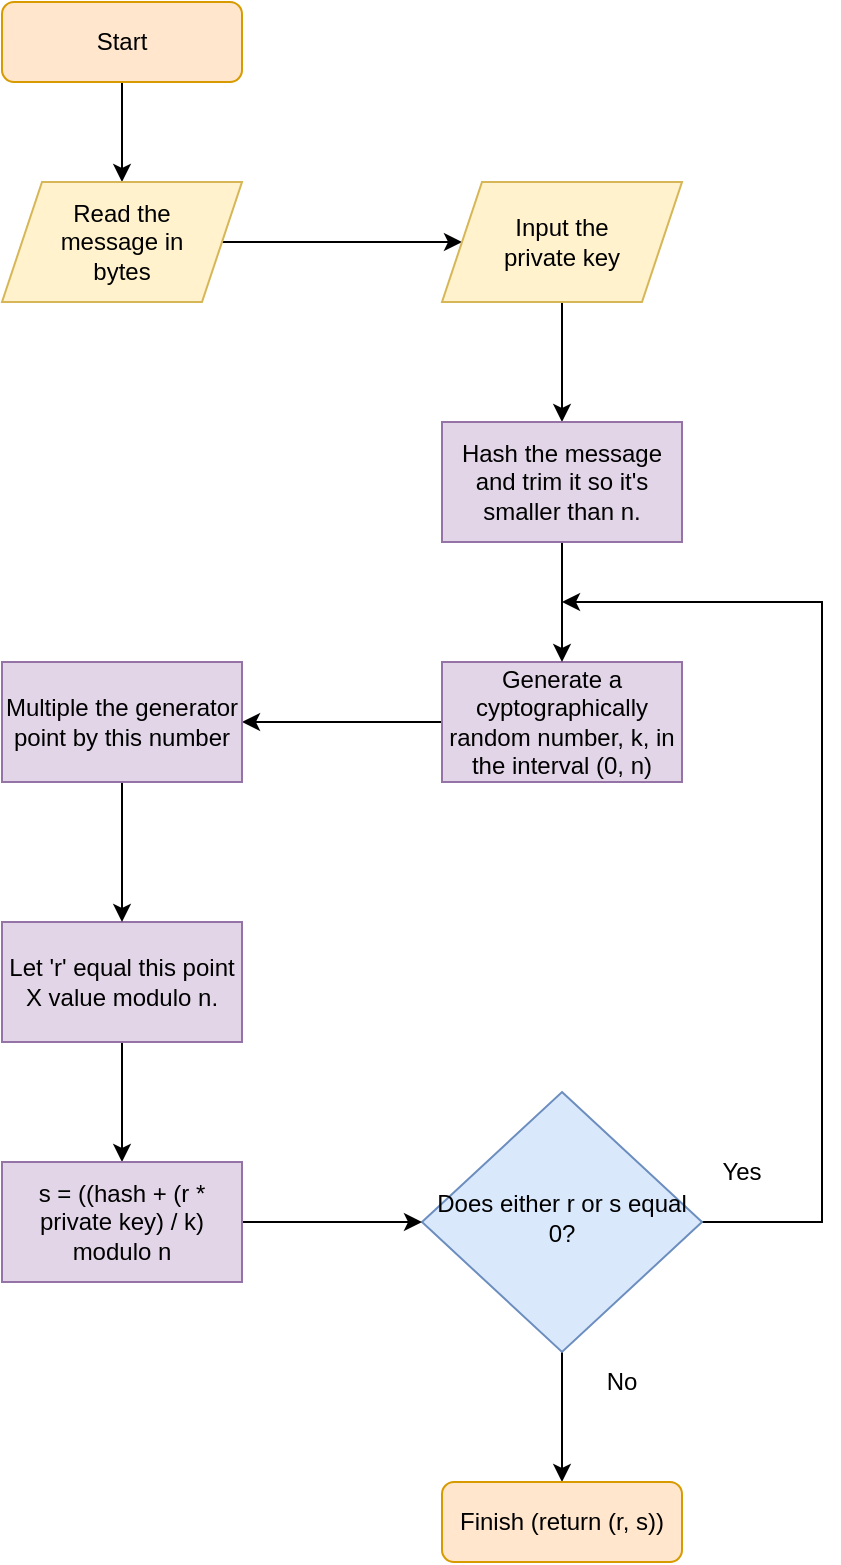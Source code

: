 <mxfile version="22.0.4" type="device">
  <diagram id="C5RBs43oDa-KdzZeNtuy" name="Page-1">
    <mxGraphModel dx="1914" dy="2180" grid="1" gridSize="10" guides="1" tooltips="1" connect="1" arrows="1" fold="1" page="1" pageScale="1" pageWidth="827" pageHeight="1169" math="0" shadow="0">
      <root>
        <mxCell id="WIyWlLk6GJQsqaUBKTNV-0" />
        <mxCell id="WIyWlLk6GJQsqaUBKTNV-1" parent="WIyWlLk6GJQsqaUBKTNV-0" />
        <mxCell id="_8kdTxKFi_gOA1p6TlNp-8" style="edgeStyle=orthogonalEdgeStyle;rounded=0;orthogonalLoop=1;jettySize=auto;html=1;entryX=0.5;entryY=0;entryDx=0;entryDy=0;" edge="1" parent="WIyWlLk6GJQsqaUBKTNV-1" source="WIyWlLk6GJQsqaUBKTNV-3" target="_8kdTxKFi_gOA1p6TlNp-0">
          <mxGeometry relative="1" as="geometry" />
        </mxCell>
        <mxCell id="WIyWlLk6GJQsqaUBKTNV-3" value="Start" style="rounded=1;whiteSpace=wrap;html=1;fontSize=12;glass=0;strokeWidth=1;shadow=0;fillColor=#ffe6cc;strokeColor=#d79b00;" parent="WIyWlLk6GJQsqaUBKTNV-1" vertex="1">
          <mxGeometry x="160" y="-10" width="120" height="40" as="geometry" />
        </mxCell>
        <mxCell id="_8kdTxKFi_gOA1p6TlNp-30" style="edgeStyle=orthogonalEdgeStyle;rounded=0;orthogonalLoop=1;jettySize=auto;html=1;entryX=0.5;entryY=0;entryDx=0;entryDy=0;" edge="1" parent="WIyWlLk6GJQsqaUBKTNV-1" source="WIyWlLk6GJQsqaUBKTNV-6" target="BqK-K7UJXPuj0kD6KoVM-29">
          <mxGeometry relative="1" as="geometry" />
        </mxCell>
        <mxCell id="_8kdTxKFi_gOA1p6TlNp-37" style="edgeStyle=orthogonalEdgeStyle;rounded=0;orthogonalLoop=1;jettySize=auto;html=1;" edge="1" parent="WIyWlLk6GJQsqaUBKTNV-1" source="WIyWlLk6GJQsqaUBKTNV-6">
          <mxGeometry relative="1" as="geometry">
            <mxPoint x="440" y="290" as="targetPoint" />
            <Array as="points">
              <mxPoint x="570" y="600" />
              <mxPoint x="570" y="290" />
            </Array>
          </mxGeometry>
        </mxCell>
        <mxCell id="WIyWlLk6GJQsqaUBKTNV-6" value="Does either r or s equal 0?" style="rhombus;whiteSpace=wrap;html=1;shadow=0;fontFamily=Helvetica;fontSize=12;align=center;strokeWidth=1;spacing=6;spacingTop=-4;fillColor=#dae8fc;strokeColor=#6c8ebf;" parent="WIyWlLk6GJQsqaUBKTNV-1" vertex="1">
          <mxGeometry x="370" y="535" width="140" height="130" as="geometry" />
        </mxCell>
        <mxCell id="_8kdTxKFi_gOA1p6TlNp-15" style="edgeStyle=orthogonalEdgeStyle;rounded=0;orthogonalLoop=1;jettySize=auto;html=1;entryX=0.5;entryY=0;entryDx=0;entryDy=0;" edge="1" parent="WIyWlLk6GJQsqaUBKTNV-1" source="BqK-K7UJXPuj0kD6KoVM-3" target="_8kdTxKFi_gOA1p6TlNp-7">
          <mxGeometry relative="1" as="geometry" />
        </mxCell>
        <mxCell id="BqK-K7UJXPuj0kD6KoVM-3" value="Let &#39;r&#39; equal this point X value modulo n." style="rounded=0;whiteSpace=wrap;html=1;fillColor=#e1d5e7;strokeColor=#9673a6;" parent="WIyWlLk6GJQsqaUBKTNV-1" vertex="1">
          <mxGeometry x="160" y="450" width="120" height="60" as="geometry" />
        </mxCell>
        <mxCell id="BqK-K7UJXPuj0kD6KoVM-29" value="Finish (return (r, s))" style="rounded=1;whiteSpace=wrap;html=1;fontSize=12;glass=0;strokeWidth=1;shadow=0;fillColor=#ffe6cc;strokeColor=#d79b00;" parent="WIyWlLk6GJQsqaUBKTNV-1" vertex="1">
          <mxGeometry x="380" y="730" width="120" height="40" as="geometry" />
        </mxCell>
        <mxCell id="_8kdTxKFi_gOA1p6TlNp-22" style="edgeStyle=orthogonalEdgeStyle;rounded=0;orthogonalLoop=1;jettySize=auto;html=1;entryX=0;entryY=0.5;entryDx=0;entryDy=0;" edge="1" parent="WIyWlLk6GJQsqaUBKTNV-1" source="_8kdTxKFi_gOA1p6TlNp-0" target="_8kdTxKFi_gOA1p6TlNp-1">
          <mxGeometry relative="1" as="geometry" />
        </mxCell>
        <mxCell id="_8kdTxKFi_gOA1p6TlNp-0" value="&lt;div&gt;Read the&lt;/div&gt;&lt;div&gt;message in&lt;/div&gt;&lt;div&gt;bytes&lt;/div&gt;" style="shape=parallelogram;perimeter=parallelogramPerimeter;whiteSpace=wrap;html=1;fixedSize=1;fillColor=#fff2cc;strokeColor=#d6b656;" vertex="1" parent="WIyWlLk6GJQsqaUBKTNV-1">
          <mxGeometry x="160" y="80" width="120" height="60" as="geometry" />
        </mxCell>
        <mxCell id="_8kdTxKFi_gOA1p6TlNp-35" style="edgeStyle=orthogonalEdgeStyle;rounded=0;orthogonalLoop=1;jettySize=auto;html=1;entryX=0.5;entryY=0;entryDx=0;entryDy=0;" edge="1" parent="WIyWlLk6GJQsqaUBKTNV-1" source="_8kdTxKFi_gOA1p6TlNp-1" target="_8kdTxKFi_gOA1p6TlNp-34">
          <mxGeometry relative="1" as="geometry" />
        </mxCell>
        <mxCell id="_8kdTxKFi_gOA1p6TlNp-1" value="&lt;div&gt;Input the&lt;/div&gt;&lt;div&gt;private key&lt;br&gt;&lt;/div&gt;" style="shape=parallelogram;perimeter=parallelogramPerimeter;whiteSpace=wrap;html=1;fixedSize=1;fillColor=#fff2cc;strokeColor=#d6b656;" vertex="1" parent="WIyWlLk6GJQsqaUBKTNV-1">
          <mxGeometry x="380" y="80" width="120" height="60" as="geometry" />
        </mxCell>
        <mxCell id="_8kdTxKFi_gOA1p6TlNp-26" style="edgeStyle=orthogonalEdgeStyle;rounded=0;orthogonalLoop=1;jettySize=auto;html=1;entryX=1;entryY=0.5;entryDx=0;entryDy=0;" edge="1" parent="WIyWlLk6GJQsqaUBKTNV-1" source="_8kdTxKFi_gOA1p6TlNp-3" target="_8kdTxKFi_gOA1p6TlNp-5">
          <mxGeometry relative="1" as="geometry" />
        </mxCell>
        <mxCell id="_8kdTxKFi_gOA1p6TlNp-3" value="Generate a cyptographically random number, k, in the interval (0, n)" style="rounded=0;whiteSpace=wrap;html=1;fillColor=#e1d5e7;strokeColor=#9673a6;" vertex="1" parent="WIyWlLk6GJQsqaUBKTNV-1">
          <mxGeometry x="380" y="320" width="120" height="60" as="geometry" />
        </mxCell>
        <mxCell id="_8kdTxKFi_gOA1p6TlNp-14" style="edgeStyle=orthogonalEdgeStyle;rounded=0;orthogonalLoop=1;jettySize=auto;html=1;entryX=0.5;entryY=0;entryDx=0;entryDy=0;" edge="1" parent="WIyWlLk6GJQsqaUBKTNV-1" source="_8kdTxKFi_gOA1p6TlNp-5" target="BqK-K7UJXPuj0kD6KoVM-3">
          <mxGeometry relative="1" as="geometry" />
        </mxCell>
        <mxCell id="_8kdTxKFi_gOA1p6TlNp-5" value="Multiple the generator point by this number" style="rounded=0;whiteSpace=wrap;html=1;fillColor=#e1d5e7;strokeColor=#9673a6;" vertex="1" parent="WIyWlLk6GJQsqaUBKTNV-1">
          <mxGeometry x="160" y="320" width="120" height="60" as="geometry" />
        </mxCell>
        <mxCell id="_8kdTxKFi_gOA1p6TlNp-27" style="edgeStyle=orthogonalEdgeStyle;rounded=0;orthogonalLoop=1;jettySize=auto;html=1;entryX=0;entryY=0.5;entryDx=0;entryDy=0;" edge="1" parent="WIyWlLk6GJQsqaUBKTNV-1" source="_8kdTxKFi_gOA1p6TlNp-7" target="WIyWlLk6GJQsqaUBKTNV-6">
          <mxGeometry relative="1" as="geometry" />
        </mxCell>
        <mxCell id="_8kdTxKFi_gOA1p6TlNp-7" value="s = ((hash + (r * private key) / k) modulo n" style="rounded=0;whiteSpace=wrap;html=1;fillColor=#e1d5e7;strokeColor=#9673a6;" vertex="1" parent="WIyWlLk6GJQsqaUBKTNV-1">
          <mxGeometry x="160" y="570" width="120" height="60" as="geometry" />
        </mxCell>
        <mxCell id="_8kdTxKFi_gOA1p6TlNp-36" style="edgeStyle=orthogonalEdgeStyle;rounded=0;orthogonalLoop=1;jettySize=auto;html=1;entryX=0.5;entryY=0;entryDx=0;entryDy=0;" edge="1" parent="WIyWlLk6GJQsqaUBKTNV-1" source="_8kdTxKFi_gOA1p6TlNp-34" target="_8kdTxKFi_gOA1p6TlNp-3">
          <mxGeometry relative="1" as="geometry" />
        </mxCell>
        <mxCell id="_8kdTxKFi_gOA1p6TlNp-34" value="Hash the message and trim it so it&#39;s smaller than n." style="rounded=0;whiteSpace=wrap;html=1;fillColor=#e1d5e7;strokeColor=#9673a6;" vertex="1" parent="WIyWlLk6GJQsqaUBKTNV-1">
          <mxGeometry x="380" y="200" width="120" height="60" as="geometry" />
        </mxCell>
        <mxCell id="_8kdTxKFi_gOA1p6TlNp-38" value="Yes" style="text;html=1;strokeColor=none;fillColor=none;align=center;verticalAlign=middle;whiteSpace=wrap;rounded=0;" vertex="1" parent="WIyWlLk6GJQsqaUBKTNV-1">
          <mxGeometry x="500" y="560" width="60" height="30" as="geometry" />
        </mxCell>
        <mxCell id="_8kdTxKFi_gOA1p6TlNp-39" value="No" style="text;html=1;strokeColor=none;fillColor=none;align=center;verticalAlign=middle;whiteSpace=wrap;rounded=0;" vertex="1" parent="WIyWlLk6GJQsqaUBKTNV-1">
          <mxGeometry x="440" y="665" width="60" height="30" as="geometry" />
        </mxCell>
      </root>
    </mxGraphModel>
  </diagram>
</mxfile>
